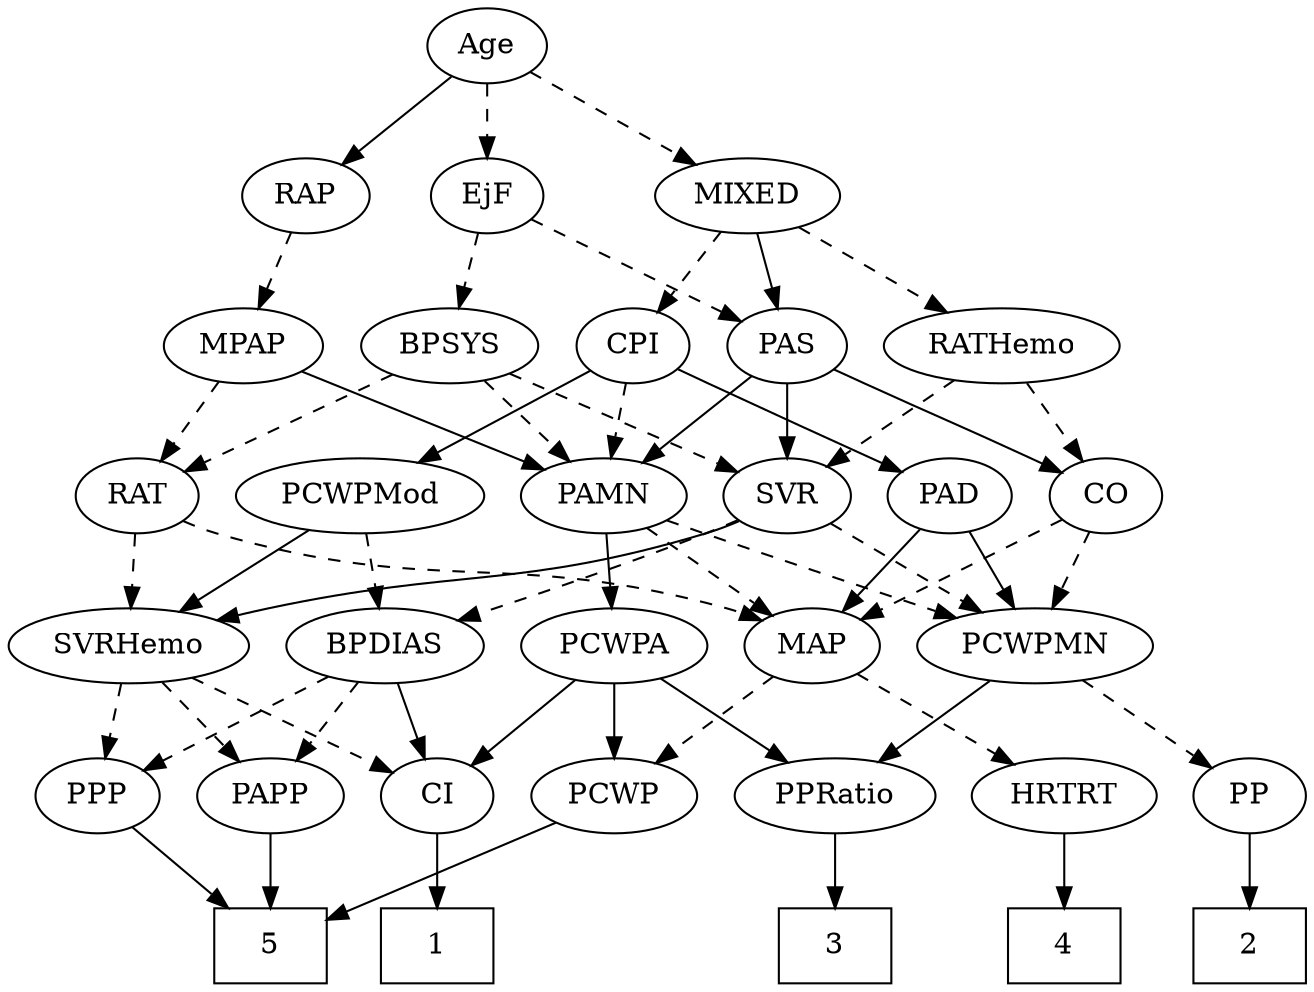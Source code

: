 strict digraph {
	graph [bb="0,0,564.05,468"];
	node [label="\N"];
	1	[height=0.5,
		pos="182.05,18",
		shape=box,
		width=0.75];
	2	[height=0.5,
		pos="537.05,18",
		shape=box,
		width=0.75];
	3	[height=0.5,
		pos="355.05,18",
		shape=box,
		width=0.75];
	4	[height=0.5,
		pos="452.05,18",
		shape=box,
		width=0.75];
	5	[height=0.5,
		pos="110.05,18",
		shape=box,
		width=0.75];
	Age	[height=0.5,
		pos="201.05,450",
		width=0.75];
	EjF	[height=0.5,
		pos="201.05,378",
		width=0.75];
	Age -> EjF	[pos="e,201.05,396.1 201.05,431.7 201.05,423.98 201.05,414.71 201.05,406.11",
		style=dashed];
	RAP	[height=0.5,
		pos="119.05,378",
		width=0.77632];
	Age -> RAP	[pos="e,135.21,392.8 184.84,435.17 172.94,425.01 156.57,411.03 143.13,399.56",
		style=solid];
	MIXED	[height=0.5,
		pos="321.05,378",
		width=1.1193];
	Age -> MIXED	[pos="e,297.49,392.74 220.86,437.44 239.27,426.7 267.01,410.52 288.64,397.9",
		style=dashed];
	BPSYS	[height=0.5,
		pos="184.05,306",
		width=1.0471];
	EjF -> BPSYS	[pos="e,188.24,324.28 196.93,360.05 195.04,352.26 192.75,342.82 190.62,334.08",
		style=dashed];
	PAS	[height=0.5,
		pos="339.05,306",
		width=0.75];
	EjF -> PAS	[pos="e,317.89,317.73 222,366.37 245.11,354.65 282.47,335.7 308.75,322.37",
		style=dashed];
	MPAP	[height=0.5,
		pos="93.046,306",
		width=0.97491];
	RAP -> MPAP	[pos="e,99.344,323.96 112.88,360.41 109.88,352.34 106.21,342.43 102.83,333.35",
		style=dashed];
	MIXED -> PAS	[pos="e,334.73,323.79 325.4,360.05 327.44,352.14 329.91,342.54 332.18,333.69",
		style=solid];
	RATHemo	[height=0.5,
		pos="433.05,306",
		width=1.3721];
	MIXED -> RATHemo	[pos="e,409.14,321.94 343.44,363 359.79,352.79 382.2,338.78 400.52,327.33",
		style=dashed];
	CPI	[height=0.5,
		pos="267.05,306",
		width=0.75];
	MIXED -> CPI	[pos="e,279.13,322.67 308.52,360.76 301.61,351.8 292.9,340.51 285.25,330.59",
		style=dashed];
	PAMN	[height=0.5,
		pos="257.05,234",
		width=1.011];
	MPAP -> PAMN	[pos="e,230.49,246.33 119.39,293.75 146.93,282 190.31,263.48 221.01,250.38",
		style=solid];
	RAT	[height=0.5,
		pos="54.046,234",
		width=0.75827];
	MPAP -> RAT	[pos="e,63.222,251.47 83.803,288.41 79.14,280.04 73.384,269.71 68.18,260.37",
		style=dashed];
	BPSYS -> PAMN	[pos="e,240.89,250.49 200.25,289.46 209.98,280.13 222.54,268.09 233.37,257.7",
		style=dashed];
	BPSYS -> RAT	[pos="e,74.639,246.09 159.9,292 138.34,280.39 106.71,263.36 83.638,250.93",
		style=dashed];
	SVR	[height=0.5,
		pos="339.05,234",
		width=0.77632];
	BPSYS -> SVR	[pos="e,316.75,245.28 210.79,293.07 234.72,282.37 270.76,266.21 302.05,252 303.83,251.19 305.67,250.35 307.52,249.51",
		style=dashed];
	PAD	[height=0.5,
		pos="414.05,234",
		width=0.79437];
	PCWPMN	[height=0.5,
		pos="451.05,162",
		width=1.3902];
	PAD -> PCWPMN	[pos="e,441.99,180.12 422.63,216.76 426.98,208.53 432.38,198.32 437.29,189.02",
		style=solid];
	MAP	[height=0.5,
		pos="352.05,162",
		width=0.84854];
	PAD -> MAP	[pos="e,365.9,178.64 400.59,217.81 392.42,208.58 381.82,196.61 372.61,186.22",
		style=solid];
	CO	[height=0.5,
		pos="488.05,234",
		width=0.75];
	CO -> PCWPMN	[pos="e,460.1,180.12 479.46,216.76 475.11,208.53 469.71,198.32 464.8,189.02",
		style=dashed];
	CO -> MAP	[pos="e,374.25,174.43 467.39,222.37 445.02,210.86 409.08,192.36 383.26,179.07",
		style=dashed];
	PAS -> CO	[pos="e,466.73,245.08 360.36,294.92 365.19,292.64 370.29,290.23 375.05,288 409.24,271.93 417.85,268.07 452.05,252 453.83,251.16 455.66,\
250.3 457.51,249.43",
		style=solid];
	PAS -> PAMN	[pos="e,274.63,250.01 322.84,291.17 311.33,281.34 295.63,267.93 282.45,256.69",
		style=solid];
	PAS -> SVR	[pos="e,339.05,252.1 339.05,287.7 339.05,279.98 339.05,270.71 339.05,262.11",
		style=solid];
	PCWPA	[height=0.5,
		pos="262.05,162",
		width=1.1555];
	PAMN -> PCWPA	[pos="e,260.82,180.1 258.28,215.7 258.83,207.98 259.49,198.71 260.11,190.11",
		style=solid];
	PAMN -> PCWPMN	[pos="e,416.35,175.13 285.1,222.31 290.71,220.2 296.56,218.01 302.05,216 337.13,203.13 377.03,188.97 406.7,178.52",
		style=dashed];
	PAMN -> MAP	[pos="e,333.68,176.54 276.73,218.5 290.85,208.09 310.04,193.95 325.52,182.55",
		style=dashed];
	RATHemo -> CO	[pos="e,475.86,250.51 446.08,288.41 453.06,279.53 461.77,268.44 469.45,258.67",
		style=dashed];
	RATHemo -> SVR	[pos="e,356.69,248.14 412.18,289.46 398.26,279.09 379.84,265.38 364.98,254.31",
		style=dashed];
	CPI -> PAD	[pos="e,391.68,245.65 288.42,294.82 313.17,283.03 354.18,263.51 382.58,249.99",
		style=solid];
	CPI -> PAMN	[pos="e,259.51,252.28 264.62,288.05 263.52,280.35 262.19,271.03 260.95,262.36",
		style=dashed];
	PCWPMod	[height=0.5,
		pos="151.05,234",
		width=1.4443];
	CPI -> PCWPMod	[pos="e,175.78,249.93 247.63,293.28 230.44,282.91 204.97,267.54 184.5,255.19",
		style=solid];
	SVRHemo	[height=0.5,
		pos="50.046,162",
		width=1.3902];
	RAT -> SVRHemo	[pos="e,51.023,180.1 53.057,215.7 52.616,207.98 52.086,198.71 51.595,190.11",
		style=dashed];
	RAT -> MAP	[pos="e,329.3,174.05 74.587,222.09 79.543,219.8 84.896,217.6 90.046,216 185.94,186.27 216.72,208.28 313.05,180 315.32,179.33 317.63,178.57 \
319.94,177.74",
		style=dashed];
	SVR -> PCWPMN	[pos="e,427.09,177.97 358.55,220.81 375.08,210.48 399.11,195.46 418.53,183.32",
		style=dashed];
	SVR -> SVRHemo	[pos="e,87.04,174.25 317.88,222.19 312.79,219.9 307.3,217.67 302.05,216 218.88,189.59 193.96,200.1 109.05,180 105.02,179.05 100.86,177.99 \
96.695,176.89",
		style=solid];
	BPDIAS	[height=0.5,
		pos="160.05,162",
		width=1.1735];
	SVR -> BPDIAS	[pos="e,191.61,174.03 317.25,222.66 312.28,220.4 307.01,218.06 302.05,216 268.46,202.04 229.76,187.71 201.24,177.47",
		style=dashed];
	PCWPMod -> SVRHemo	[pos="e,72.051,178.25 128.63,217.46 114.41,207.61 95.833,194.73 80.312,183.98",
		style=solid];
	PCWPMod -> BPDIAS	[pos="e,157.85,180.1 153.27,215.7 154.26,207.98 155.45,198.71 156.56,190.11",
		style=dashed];
	PPRatio	[height=0.5,
		pos="355.05,90",
		width=1.1013];
	PCWPA -> PPRatio	[pos="e,335.54,105.68 282.23,145.81 295.44,135.86 312.89,122.73 327.4,111.81",
		style=solid];
	PCWP	[height=0.5,
		pos="262.05,90",
		width=0.97491];
	PCWPA -> PCWP	[pos="e,262.05,108.1 262.05,143.7 262.05,135.98 262.05,126.71 262.05,118.11",
		style=solid];
	CI	[height=0.5,
		pos="182.05,90",
		width=0.75];
	PCWPA -> CI	[pos="e,197.85,104.83 244.29,145.46 232.89,135.49 217.95,122.41 205.56,111.58",
		style=solid];
	PP	[height=0.5,
		pos="537.05,90",
		width=0.75];
	PCWPMN -> PP	[pos="e,520.5,104.47 470.56,145.12 483.04,134.96 499.32,121.71 512.65,110.86",
		style=dashed];
	PCWPMN -> PPRatio	[pos="e,375.31,105.77 429.74,145.46 416.16,135.57 398.41,122.62 383.62,111.83",
		style=solid];
	PPP	[height=0.5,
		pos="110.05,90",
		width=0.75];
	SVRHemo -> PPP	[pos="e,97.156,106.04 64.265,144.41 72.14,135.22 82.043,123.67 90.623,113.66",
		style=dashed];
	SVRHemo -> CI	[pos="e,161.53,101.88 77.076,146.67 98.988,135.05 129.83,118.69 152.41,106.72",
		style=dashed];
	PAPP	[height=0.5,
		pos="33.046,90",
		width=0.88464];
	SVRHemo -> PAPP	[pos="e,37.241,108.28 45.93,144.05 44.037,136.26 41.745,126.82 39.622,118.08",
		style=dashed];
	BPDIAS -> PPP	[pos="e,121.12,106.51 148.2,144.41 141.85,135.53 133.93,124.44 126.95,114.67",
		style=dashed];
	BPDIAS -> CI	[pos="e,176.77,107.79 165.37,144.05 167.88,136.06 170.94,126.33 173.75,117.4",
		style=solid];
	BPDIAS -> PAPP	[pos="e,55.223,103.22 135.26,147.34 114.92,136.13 86.013,120.19 64.127,108.13",
		style=dashed];
	MAP -> PCWP	[pos="e,280.72,105.52 334.26,147.17 321.33,137.11 303.59,123.32 288.94,111.91",
		style=dashed];
	HRTRT	[height=0.5,
		pos="452.05,90",
		width=1.1013];
	MAP -> HRTRT	[pos="e,431.45,105.42 371.33,147.5 386.02,137.22 406.49,122.89 423.14,111.23",
		style=dashed];
	PP -> 2	[pos="e,537.05,36.104 537.05,71.697 537.05,63.983 537.05,54.712 537.05,46.112",
		style=solid];
	PPP -> 5	[pos="e,110.05,36.104 110.05,71.697 110.05,63.983 110.05,54.712 110.05,46.112",
		style=solid];
	PPRatio -> 3	[pos="e,355.05,36.104 355.05,71.697 355.05,63.983 355.05,54.712 355.05,46.112",
		style=solid];
	PCWP -> 5	[pos="e,137.16,31.847 236.66,77.512 214.97,67.672 182.71,52.983 146.46,36.166",
		style=solid];
	CI -> 1	[pos="e,182.05,36.104 182.05,71.697 182.05,63.983 182.05,54.712 182.05,46.112",
		style=solid];
	PAPP -> 5	[pos="e,91.302,36.04 49.375,74.155 59.347,65.09 72.328,53.289 83.723,42.93",
		style=solid];
	HRTRT -> 4	[pos="e,452.05,36.104 452.05,71.697 452.05,63.983 452.05,54.712 452.05,46.112",
		style=solid];
}
